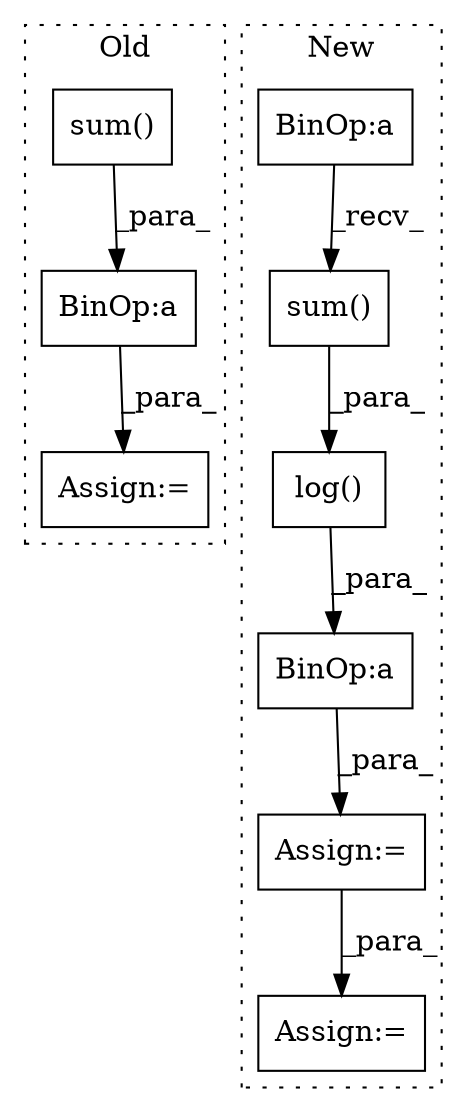 digraph G {
subgraph cluster0 {
1 [label="sum()" a="75" s="8106,8124" l="16,16" shape="box"];
3 [label="Assign:=" a="68" s="8148" l="3" shape="box"];
8 [label="BinOp:a" a="82" s="8180" l="3" shape="box"];
label = "Old";
style="dotted";
}
subgraph cluster1 {
2 [label="log()" a="75" s="7854,7909" l="8,1" shape="box"];
4 [label="BinOp:a" a="82" s="7910" l="3" shape="box"];
5 [label="BinOp:a" a="82" s="7873" l="3" shape="box"];
6 [label="Assign:=" a="68" s="8069" l="4" shape="box"];
7 [label="Assign:=" a="68" s="7851" l="3" shape="box"];
9 [label="sum()" a="75" s="7862,7893" l="29,16" shape="box"];
label = "New";
style="dotted";
}
1 -> 8 [label="_para_"];
2 -> 4 [label="_para_"];
4 -> 7 [label="_para_"];
5 -> 9 [label="_recv_"];
7 -> 6 [label="_para_"];
8 -> 3 [label="_para_"];
9 -> 2 [label="_para_"];
}